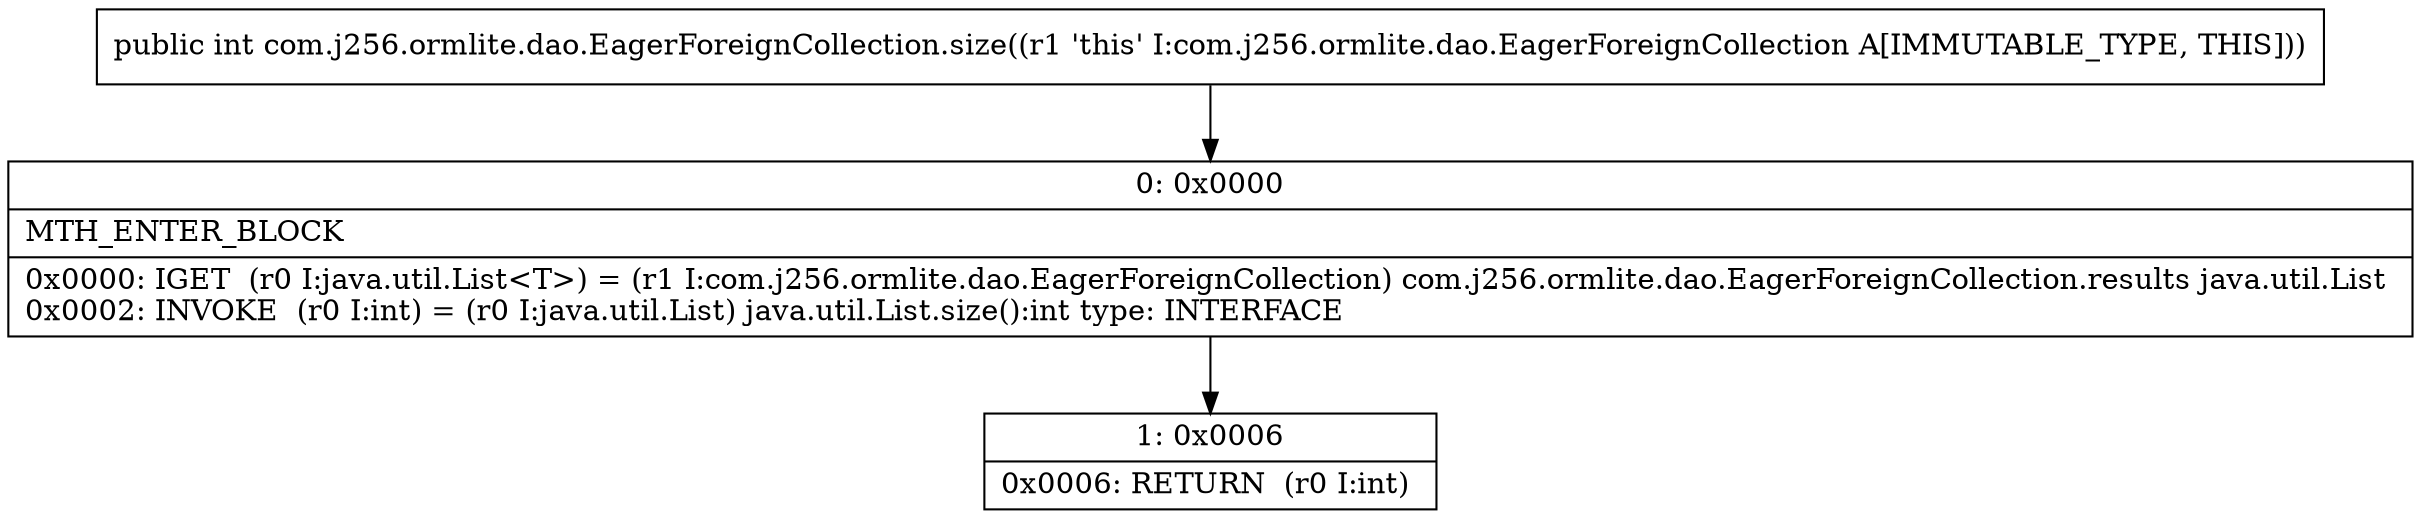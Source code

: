 digraph "CFG forcom.j256.ormlite.dao.EagerForeignCollection.size()I" {
Node_0 [shape=record,label="{0\:\ 0x0000|MTH_ENTER_BLOCK\l|0x0000: IGET  (r0 I:java.util.List\<T\>) = (r1 I:com.j256.ormlite.dao.EagerForeignCollection) com.j256.ormlite.dao.EagerForeignCollection.results java.util.List \l0x0002: INVOKE  (r0 I:int) = (r0 I:java.util.List) java.util.List.size():int type: INTERFACE \l}"];
Node_1 [shape=record,label="{1\:\ 0x0006|0x0006: RETURN  (r0 I:int) \l}"];
MethodNode[shape=record,label="{public int com.j256.ormlite.dao.EagerForeignCollection.size((r1 'this' I:com.j256.ormlite.dao.EagerForeignCollection A[IMMUTABLE_TYPE, THIS])) }"];
MethodNode -> Node_0;
Node_0 -> Node_1;
}

